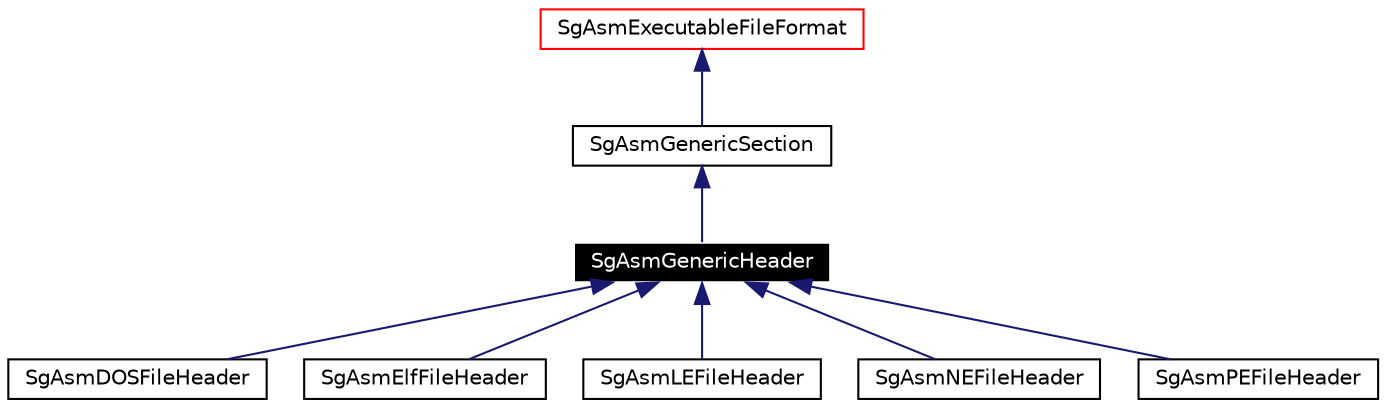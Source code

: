digraph G
{
  edge [fontname="Helvetica",fontsize=10,labelfontname="Helvetica",labelfontsize=10];
  node [fontname="Helvetica",fontsize=10,shape=record];
  Node1 [label="SgAsmGenericHeader",height=0.2,width=0.4,color="white", fillcolor="black", style="filled" fontcolor="white"];
  Node2 -> Node1 [dir=back,color="midnightblue",fontsize=10,style="solid",fontname="Helvetica"];
  Node2 [label="SgAsmGenericSection",height=0.2,width=0.4,color="black",URL="$classSgAsmGenericSection.html"];
  Node3 -> Node2 [dir=back,color="midnightblue",fontsize=10,style="solid",fontname="Helvetica"];
  Node3 [label="SgAsmExecutableFileFormat",height=0.2,width=0.4,color="red",URL="$classSgAsmExecutableFileFormat.html"];
  Node1 -> Node4 [dir=back,color="midnightblue",fontsize=10,style="solid",fontname="Helvetica"];
  Node4 [label="SgAsmDOSFileHeader",height=0.2,width=0.4,color="black",URL="$classSgAsmDOSFileHeader.html"];
  Node1 -> Node5 [dir=back,color="midnightblue",fontsize=10,style="solid",fontname="Helvetica"];
  Node5 [label="SgAsmElfFileHeader",height=0.2,width=0.4,color="black",URL="$classSgAsmElfFileHeader.html"];
  Node1 -> Node6 [dir=back,color="midnightblue",fontsize=10,style="solid",fontname="Helvetica"];
  Node6 [label="SgAsmLEFileHeader",height=0.2,width=0.4,color="black",URL="$classSgAsmLEFileHeader.html"];
  Node1 -> Node7 [dir=back,color="midnightblue",fontsize=10,style="solid",fontname="Helvetica"];
  Node7 [label="SgAsmNEFileHeader",height=0.2,width=0.4,color="black",URL="$classSgAsmNEFileHeader.html"];
  Node1 -> Node8 [dir=back,color="midnightblue",fontsize=10,style="solid",fontname="Helvetica"];
  Node8 [label="SgAsmPEFileHeader",height=0.2,width=0.4,color="black",URL="$classSgAsmPEFileHeader.html"];
}
